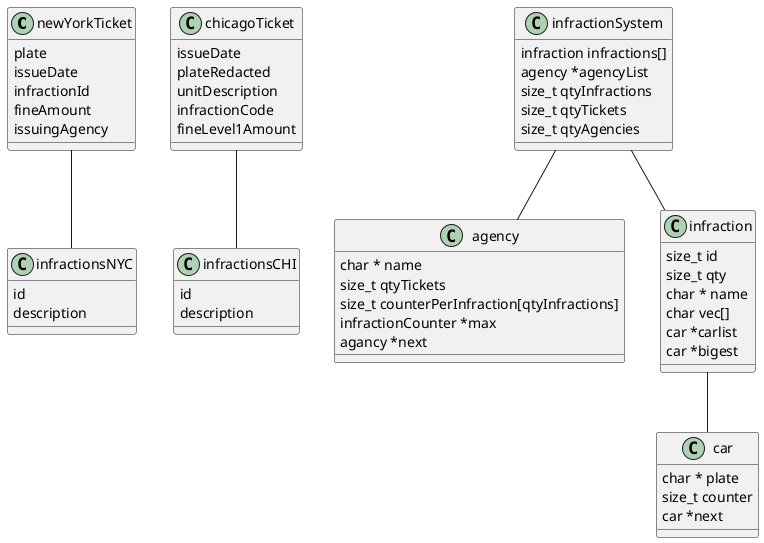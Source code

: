 @startuml

class newYorkTicket
{
    plate
    issueDate
    infractionId
    fineAmount
    issuingAgency
}

class infractionsNYC
{
    id
    description
}

class chicagoTicket
{
    issueDate
    plateRedacted
    unitDescription
    infractionCode
    fineLevel1Amount
}

class infractionsCHI
{
    id
    description
}

newYorkTicket -- infractionsNYC
chicagoTicket -- infractionsCHI

' Ideas
class car
{
    char * plate
    size_t counter
    car *next
}

class agency
{
    char * name
    'vector of positions for tickets in city
    size_t qtyTickets
    size_t counterPerInfraction[qtyInfractions]
    infractionCounter *max
    agancy *next
}

class infraction
{
    size_t id
    size_t qty
    char * name
    char vec[]
    car *carlist
    car *bigest
}

class infractionSystem
{
    infraction infractions[]
    agency *agencyList
    size_t qtyInfractions
    size_t qtyTickets
    size_t qtyAgencies
}

infractionSystem -- agency
infractionSystem -- infraction
infraction -- car

@enduml